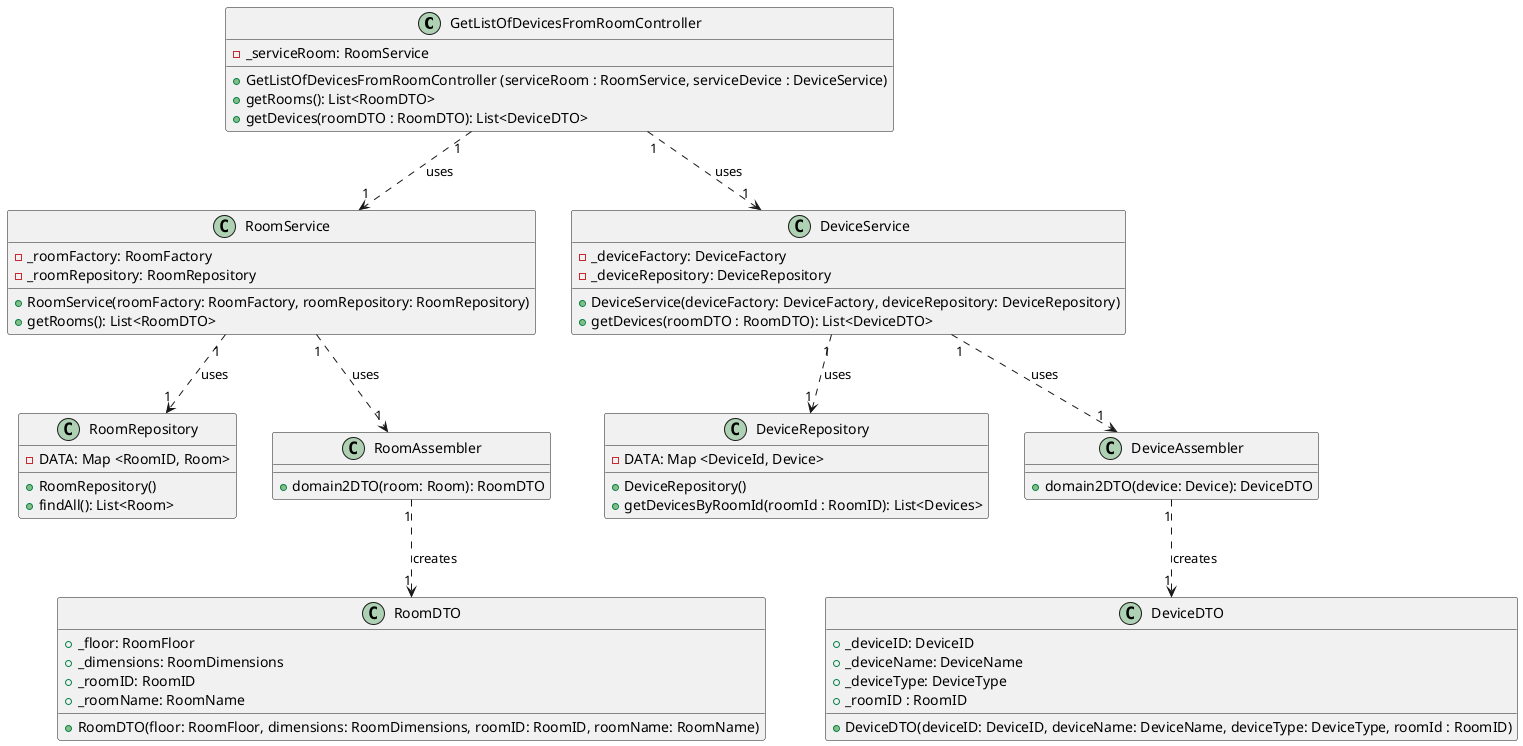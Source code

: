 @startuml
'https://plantuml.com/class-diagram

class GetListOfDevicesFromRoomController{
'Attributes'
- _serviceRoom: RoomService
'Methods'
+GetListOfDevicesFromRoomController (serviceRoom : RoomService, serviceDevice : DeviceService)
+getRooms(): List<RoomDTO>
+getDevices(roomDTO : RoomDTO): List<DeviceDTO>
}

class RoomService{
'Attributes'
- _roomFactory: RoomFactory
- _roomRepository: RoomRepository
'Methods'
+RoomService(roomFactory: RoomFactory, roomRepository: RoomRepository)
+getRooms(): List<RoomDTO>
}


class RoomRepository{
'Attributes'
- DATA: Map <RoomID, Room>
'Methods'
+RoomRepository()
+findAll(): List<Room>
}

class RoomAssembler{
'Methods'
+domain2DTO(room: Room): RoomDTO
}

class RoomDTO{
'Attributes'
+_floor: RoomFloor
+_dimensions: RoomDimensions
+_roomID: RoomID
+_roomName: RoomName
'Methods'
+RoomDTO(floor: RoomFloor, dimensions: RoomDimensions, roomID: RoomID, roomName: RoomName)
}

class DeviceService{
'Attributes'
- _deviceFactory: DeviceFactory
- _deviceRepository: DeviceRepository
'Methods'
+DeviceService(deviceFactory: DeviceFactory, deviceRepository: DeviceRepository)
+getDevices(roomDTO : RoomDTO): List<DeviceDTO>
}

class DeviceRepository{
'Attributes'
- DATA: Map <DeviceId, Device>
'Methods'
+DeviceRepository()
+getDevicesByRoomId(roomId : RoomID): List<Devices>
}

class DeviceAssembler {
'Methods'
+domain2DTO(device: Device): DeviceDTO
}

class DeviceDTO{
'Attributes'
+_deviceID: DeviceID
+_deviceName: DeviceName
+_deviceType: DeviceType
+_roomID : RoomID
'Methods'
+DeviceDTO(deviceID: DeviceID, deviceName: DeviceName, deviceType: DeviceType, roomId : RoomID)
}



GetListOfDevicesFromRoomController "1" ..> "1" RoomService: uses
RoomService "1" ..> "1" RoomRepository: uses
RoomService "1" ..> "1" RoomAssembler: uses
RoomAssembler "1" ..> "1" RoomDTO: creates

GetListOfDevicesFromRoomController "1" ..> "1" DeviceService: uses
DeviceService "1" ..> "1" DeviceRepository: uses
DeviceService "1" ..> "1" DeviceAssembler: uses
DeviceAssembler "1" ..> "1" DeviceDTO: creates
@enduml